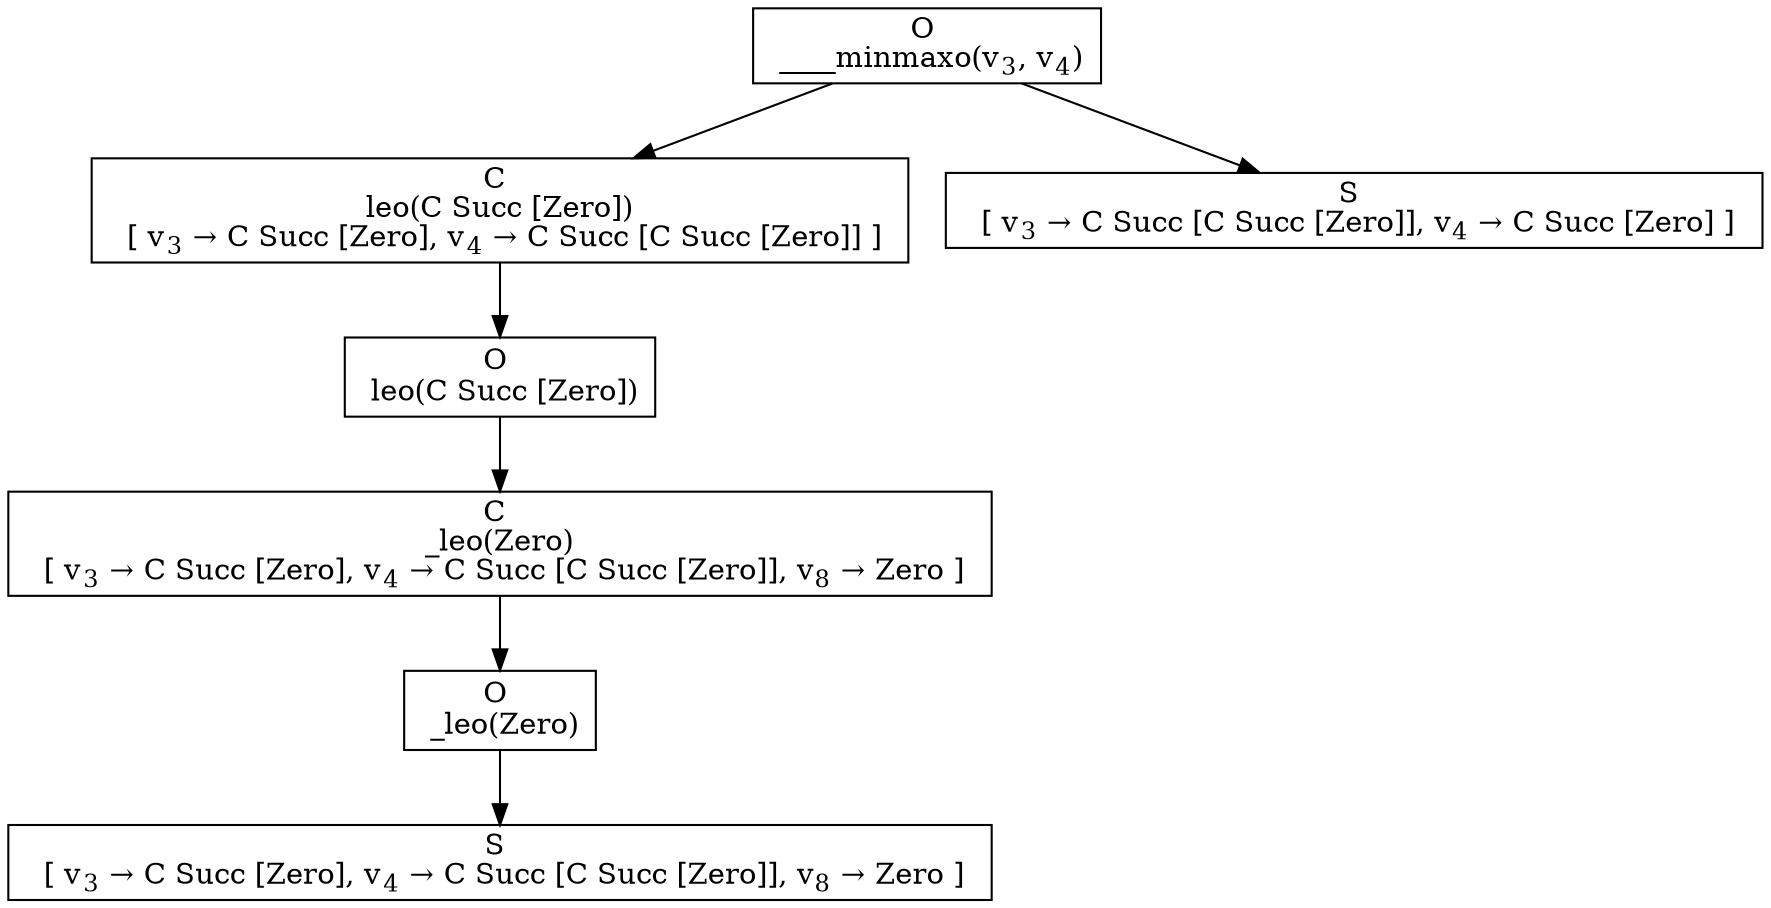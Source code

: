 digraph {
    graph [rankdir=TB
          ,bgcolor=transparent];
    node [shape=box
         ,fillcolor=white
         ,style=filled];
    0 [label=<O <BR/> ____minmaxo(v<SUB>3</SUB>, v<SUB>4</SUB>)>];
    1 [label=<C <BR/> leo(C Succ [Zero]) <BR/>  [ v<SUB>3</SUB> &rarr; C Succ [Zero], v<SUB>4</SUB> &rarr; C Succ [C Succ [Zero]] ] >];
    2 [label=<S <BR/>  [ v<SUB>3</SUB> &rarr; C Succ [C Succ [Zero]], v<SUB>4</SUB> &rarr; C Succ [Zero] ] >];
    3 [label=<O <BR/> leo(C Succ [Zero])>];
    4 [label=<C <BR/> _leo(Zero) <BR/>  [ v<SUB>3</SUB> &rarr; C Succ [Zero], v<SUB>4</SUB> &rarr; C Succ [C Succ [Zero]], v<SUB>8</SUB> &rarr; Zero ] >];
    5 [label=<O <BR/> _leo(Zero)>];
    6 [label=<S <BR/>  [ v<SUB>3</SUB> &rarr; C Succ [Zero], v<SUB>4</SUB> &rarr; C Succ [C Succ [Zero]], v<SUB>8</SUB> &rarr; Zero ] >];
    0 -> 1 [label=""];
    0 -> 2 [label=""];
    1 -> 3 [label=""];
    3 -> 4 [label=""];
    4 -> 5 [label=""];
    5 -> 6 [label=""];
}